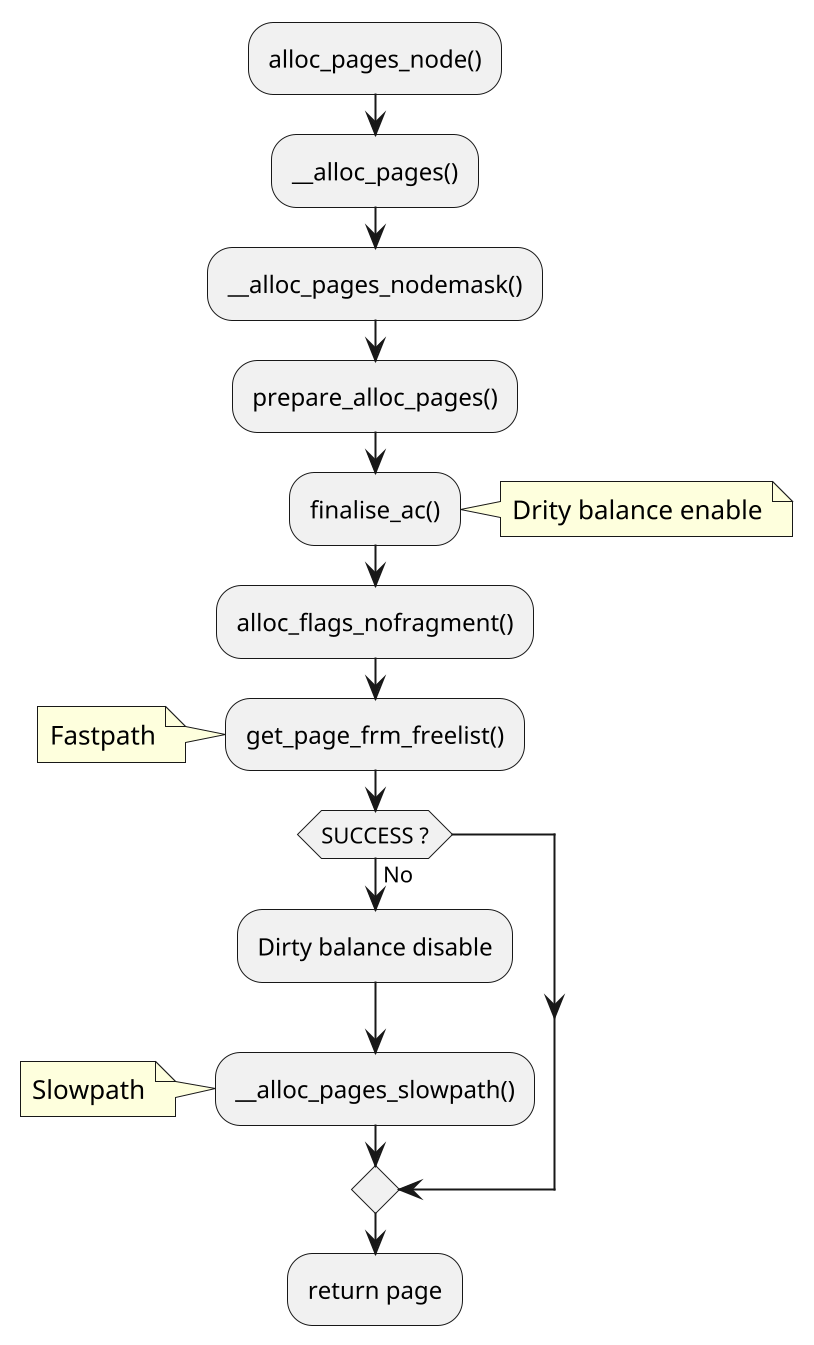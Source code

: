 @startuml
scale 2/1

:alloc_pages_node();
:__alloc_pages();
:__alloc_pages_nodemask();
:prepare_alloc_pages();
:finalise_ac();
note right:Drity balance enable
:alloc_flags_nofragment();
:get_page_frm_freelist();
note left:Fastpath
if (SUCCESS ?) then (No)
    :Dirty balance disable;
    :__alloc_pages_slowpath();
    note left:Slowpath
endif

:return page;
@enduml